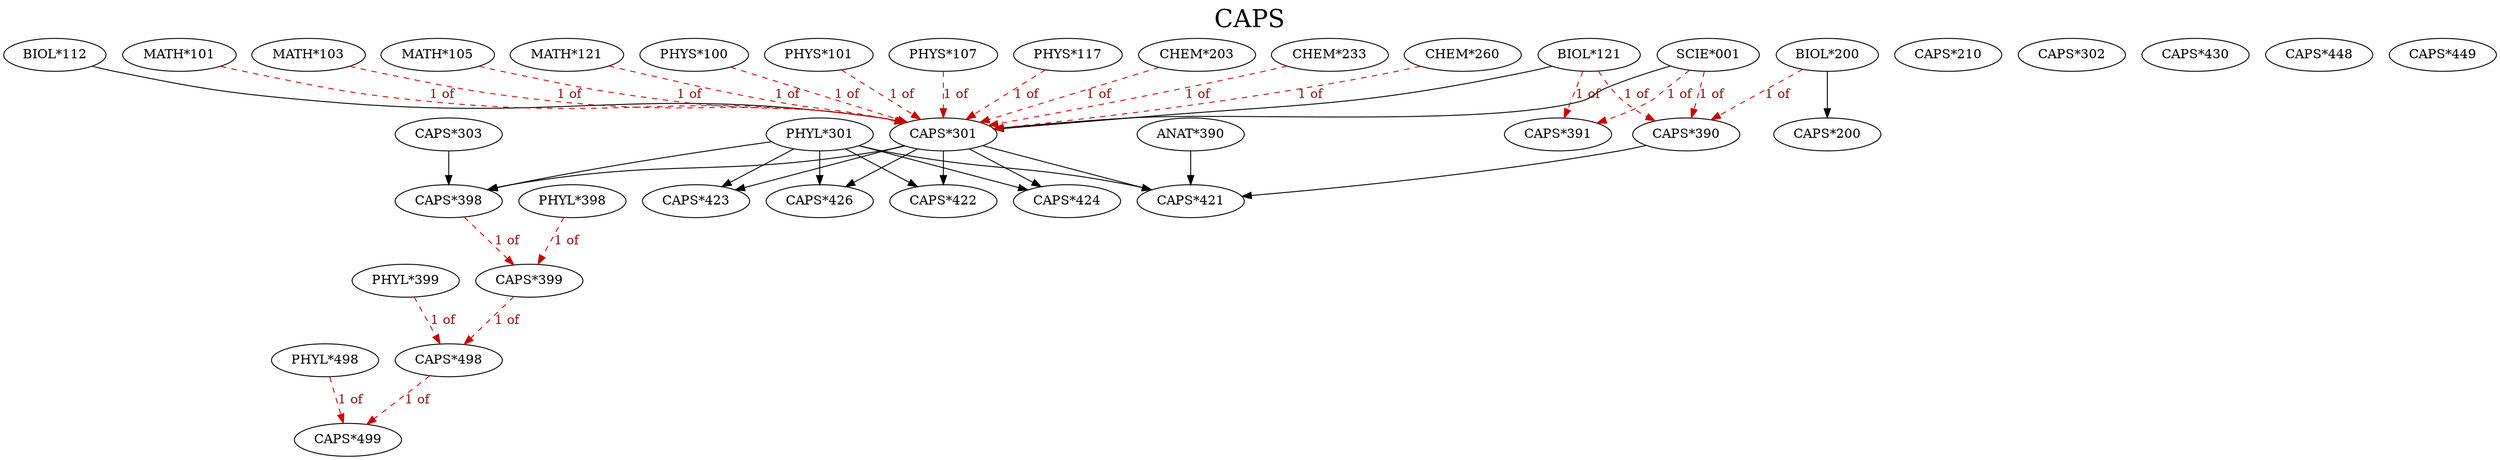 digraph CAPS {
labelloc = "t";
label = "CAPS"
fontsize = 27;
"BIOL*200" -> "CAPS*200" [style=solid]
"CAPS*210"
"SCIE*001" -> "CAPS*301" [style=solid]
"BIOL*112" -> "CAPS*301"
"BIOL*121" -> "CAPS*301"
"MATH*101" -> "CAPS*301" [style=dashed] [label="1 of", fontcolor=firebrick4] [color=red3]
"MATH*103" -> "CAPS*301" [style=dashed] [label="1 of", fontcolor=firebrick4] [color=red3]
"MATH*105" -> "CAPS*301" [style=dashed] [label="1 of", fontcolor=firebrick4] [color=red3]
"MATH*121" -> "CAPS*301" [style=dashed] [label="1 of", fontcolor=firebrick4] [color=red3]
"PHYS*100" -> "CAPS*301" [style=dashed] [label="1 of", fontcolor=firebrick4] [color=red3]
"PHYS*101" -> "CAPS*301" [style=dashed] [label="1 of", fontcolor=firebrick4] [color=red3]
"PHYS*107" -> "CAPS*301" [style=dashed] [label="1 of", fontcolor=firebrick4] [color=red3]
"PHYS*117" -> "CAPS*301" [style=dashed] [label="1 of", fontcolor=firebrick4] [color=red3]
"CHEM*203" -> "CAPS*301" [style=dashed] [label="1 of", fontcolor=firebrick4] [color=red3]
"CHEM*233" -> "CAPS*301" [style=dashed] [label="1 of", fontcolor=firebrick4] [color=red3]
"CHEM*260" -> "CAPS*301" [style=dashed] [label="1 of", fontcolor=firebrick4] [color=red3]
"CAPS*302"
"CAPS*303"
"BIOL*121" -> "CAPS*390" [style=dashed] [label="1 of", fontcolor=firebrick4] [color=red3]
"SCIE*001" -> "CAPS*390" [style=dashed] [label="1 of", fontcolor=firebrick4] [color=red3]
"BIOL*200" -> "CAPS*390" [style=dashed] [label="1 of", fontcolor=firebrick4] [color=red3]
"BIOL*121" -> "CAPS*391" [style=dashed] [label="1 of", fontcolor=firebrick4] [color=red3]
"SCIE*001" -> "CAPS*391" [style=dashed] [label="1 of", fontcolor=firebrick4] [color=red3]
"CAPS*301" -> "CAPS*398" [style=solid]
"CAPS*303" -> "CAPS*398" [style=solid]
"PHYL*301" -> "CAPS*398" [style=solid]
"CAPS*398" -> "CAPS*399" [style=dashed] [label="1 of", fontcolor=firebrick4] [color=red3]
"PHYL*398" -> "CAPS*399" [style=dashed] [label="1 of", fontcolor=firebrick4] [color=red3]
"ANAT*390" -> "CAPS*421"
"PHYL*301" -> "CAPS*421"
"CAPS*301" -> "CAPS*421"
"CAPS*390" -> "CAPS*421"
"CAPS*301" -> "CAPS*422" [style=solid]
"PHYL*301" -> "CAPS*422" [style=solid]
"CAPS*301" -> "CAPS*423" [style=solid]
"PHYL*301" -> "CAPS*423" [style=solid]
"CAPS*301" -> "CAPS*424" [style=solid]
"PHYL*301" -> "CAPS*424" [style=solid]
"CAPS*301" -> "CAPS*426" [style=solid]
"PHYL*301" -> "CAPS*426" [style=solid]
"CAPS*430"
"CAPS*448"
"CAPS*449"
"CAPS*399" -> "CAPS*498" [style=dashed] [label="1 of", fontcolor=firebrick4] [color=red3]
"PHYL*399" -> "CAPS*498" [style=dashed] [label="1 of", fontcolor=firebrick4] [color=red3]
"CAPS*498" -> "CAPS*499" [style=dashed] [label="1 of", fontcolor=firebrick4] [color=red3]
"PHYL*498" -> "CAPS*499" [style=dashed] [label="1 of", fontcolor=firebrick4] [color=red3]
}
